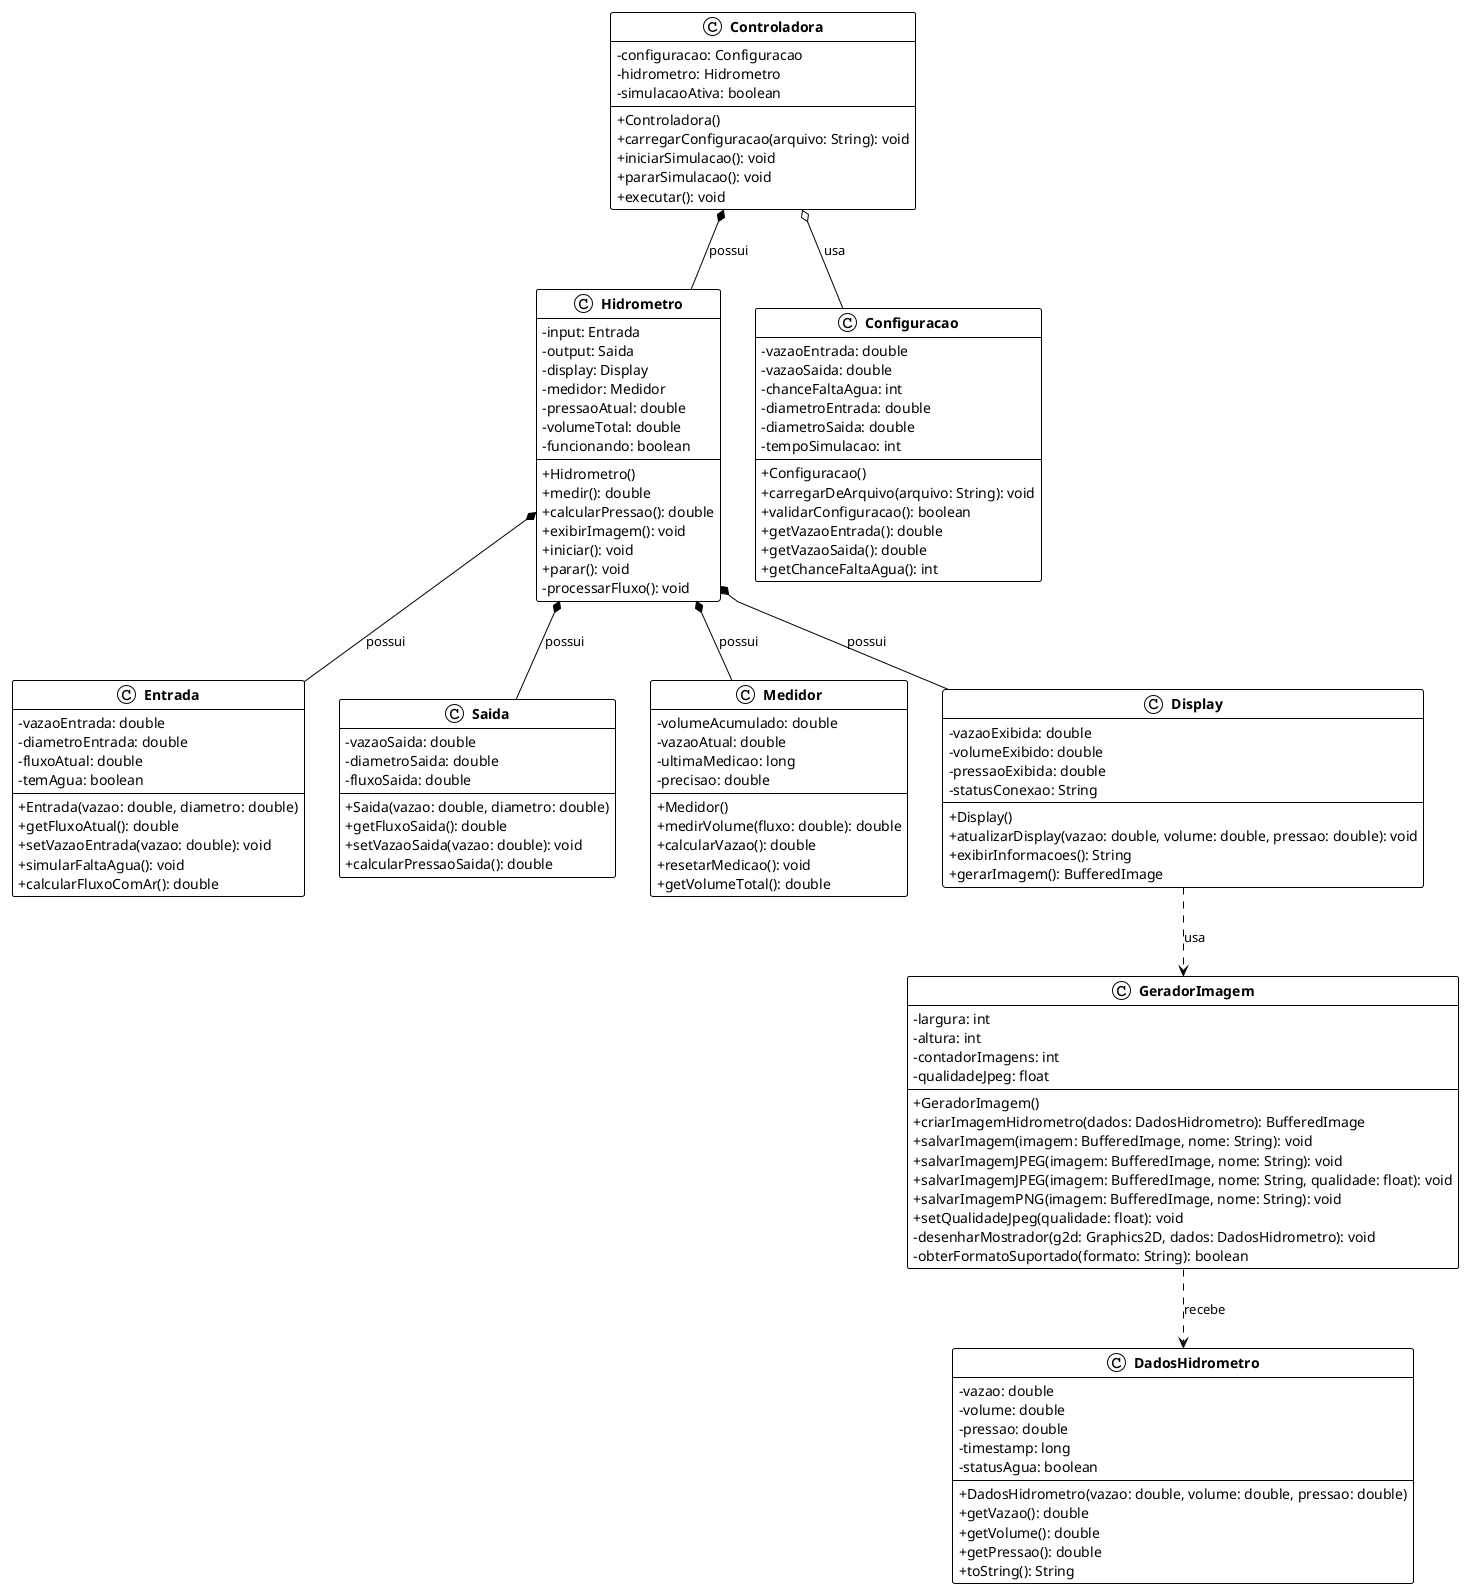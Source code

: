 @startuml Simulador de Hidrômetro

!theme plain
skinparam classAttributeIconSize 0
skinparam classFontStyle bold
skinparam classBackgroundColor White
skinparam classBorderColor Black
skinparam classArrowColor Black

' Classe Controladora
class Controladora {
    - configuracao: Configuracao
    - hidrometro: Hidrometro
    - simulacaoAtiva: boolean
    + Controladora()
    + carregarConfiguracao(arquivo: String): void
    + iniciarSimulacao(): void
    + pararSimulacao(): void
    + executar(): void
}

' Classe Hidrometro
class Hidrometro {
    - input: Entrada
    - output: Saida
    - display: Display
    - medidor: Medidor
    - pressaoAtual: double
    - volumeTotal: double
    - funcionando: boolean
    + Hidrometro()
    + medir(): double
    + calcularPressao(): double
    + exibirImagem(): void
    + iniciar(): void
    + parar(): void
    - processarFluxo(): void
}

' Classe Entrada
class Entrada {
    - vazaoEntrada: double
    - diametroEntrada: double
    - fluxoAtual: double
    - temAgua: boolean
    + Entrada(vazao: double, diametro: double)
    + getFluxoAtual(): double
    + setVazaoEntrada(vazao: double): void
    + simularFaltaAgua(): void
    + calcularFluxoComAr(): double
}

' Classe Saida
class Saida {
    - vazaoSaida: double
    - diametroSaida: double
    - fluxoSaida: double
    + Saida(vazao: double, diametro: double)
    + getFluxoSaida(): double
    + setVazaoSaida(vazao: double): void
    + calcularPressaoSaida(): double
}

' Classe Medidor
class Medidor {
    - volumeAcumulado: double
    - vazaoAtual: double
    - ultimaMedicao: long
    - precisao: double
    + Medidor()
    + medirVolume(fluxo: double): double
    + calcularVazao(): double
    + resetarMedicao(): void
    + getVolumeTotal(): double
}

' Classe Display
class Display {
    - vazaoExibida: double
    - volumeExibido: double
    - pressaoExibida: double
    - statusConexao: String
    + Display()
    + atualizarDisplay(vazao: double, volume: double, pressao: double): void
    + exibirInformacoes(): String
    + gerarImagem(): BufferedImage
}

' Classe Configuracao
class Configuracao {
    - vazaoEntrada: double
    - vazaoSaida: double
    - chanceFaltaAgua: int
    - diametroEntrada: double
    - diametroSaida: double
    - tempoSimulacao: int
    + Configuracao()
    + carregarDeArquivo(arquivo: String): void
    + validarConfiguracao(): boolean
    + getVazaoEntrada(): double
    + getVazaoSaida(): double
    + getChanceFaltaAgua(): int
}

' Classe GeradorImagem
class GeradorImagem {
    - largura: int
    - altura: int
    - contadorImagens: int
    - qualidadeJpeg: float
    + GeradorImagem()
    + criarImagemHidrometro(dados: DadosHidrometro): BufferedImage
    + salvarImagem(imagem: BufferedImage, nome: String): void
    + salvarImagemJPEG(imagem: BufferedImage, nome: String): void
    + salvarImagemJPEG(imagem: BufferedImage, nome: String, qualidade: float): void
    + salvarImagemPNG(imagem: BufferedImage, nome: String): void
    + setQualidadeJpeg(qualidade: float): void
    - desenharMostrador(g2d: Graphics2D, dados: DadosHidrometro): void
    - obterFormatoSuportado(formato: String): boolean
}

' Classe DadosHidrometro
class DadosHidrometro {
    - vazao: double
    - volume: double
    - pressao: double
    - timestamp: long
    - statusAgua: boolean
    + DadosHidrometro(vazao: double, volume: double, pressao: double)
    + getVazao(): double
    + getVolume(): double
    + getPressao(): double
    + toString(): String
}

' Relacionamentos
Controladora *-- Hidrometro : possui
Controladora o-- Configuracao : usa
Hidrometro *-- Entrada : possui
Hidrometro *-- Saida : possui
Hidrometro *-- Medidor : possui
Hidrometro *-- Display : possui
Display ..> GeradorImagem : usa
GeradorImagem ..> DadosHidrometro : recebe

@enduml